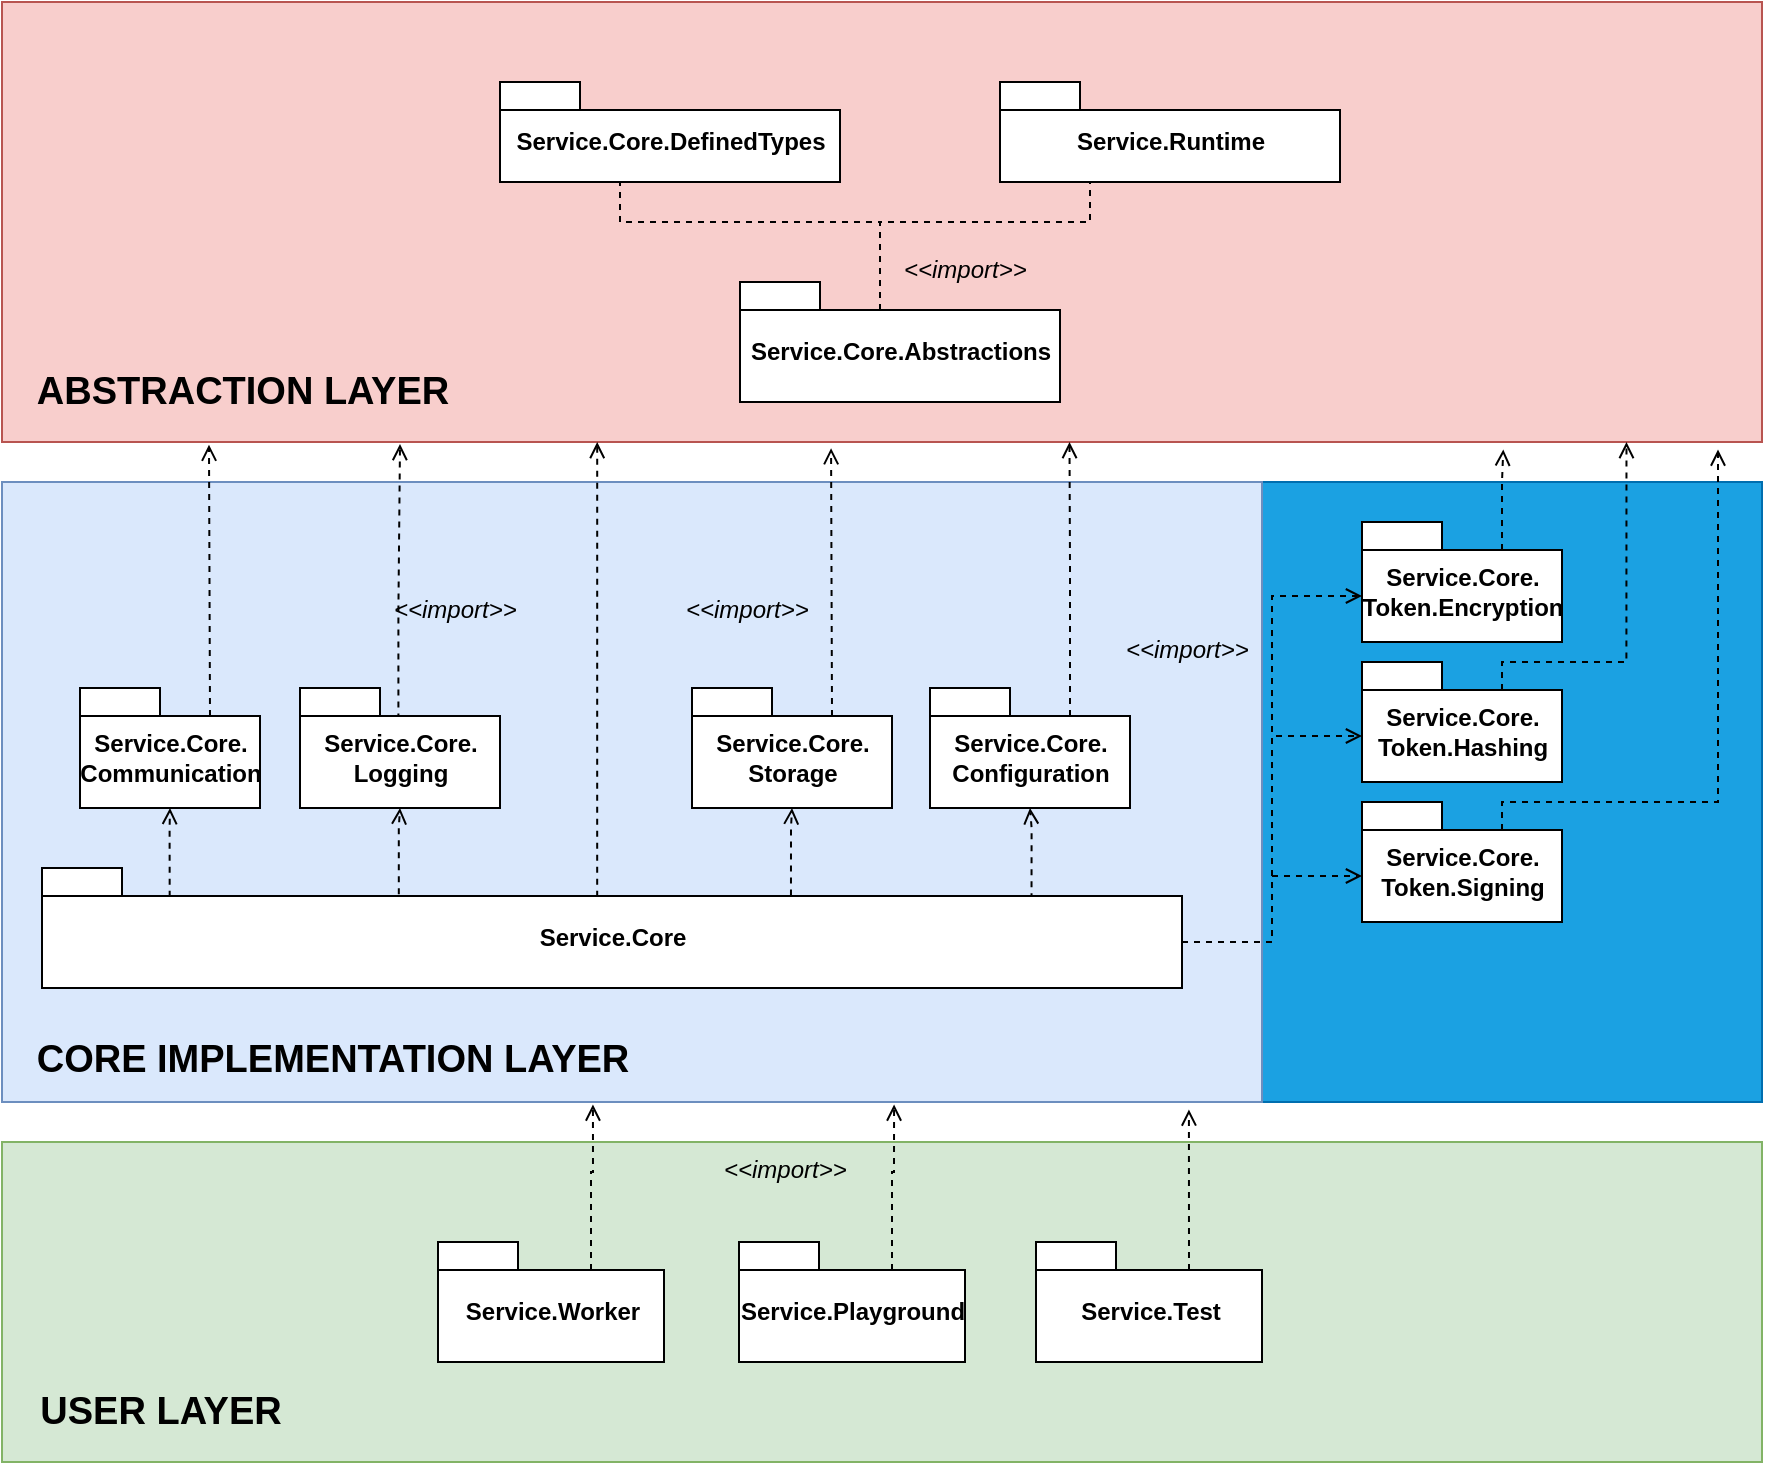 <mxfile version="16.1.0" type="device"><diagram id="ZwQQ2EDzW85hbn4ZTUDK" name="Page-1"><mxGraphModel dx="1887" dy="1025" grid="1" gridSize="10" guides="1" tooltips="1" connect="1" arrows="1" fold="1" page="1" pageScale="1" pageWidth="827" pageHeight="1169" math="0" shadow="0"><root><mxCell id="0"/><mxCell id="1" parent="0"/><mxCell id="WyScZlvYbyAhO4eOMzPr-47" value="" style="html=1;fillColor=#d5e8d4;strokeColor=#82b366;" vertex="1" parent="1"><mxGeometry x="130" y="640" width="880" height="160" as="geometry"/></mxCell><mxCell id="WyScZlvYbyAhO4eOMzPr-43" value="" style="html=1;fillColor=#1ba1e2;strokeColor=#006EAF;fontColor=#ffffff;" vertex="1" parent="1"><mxGeometry x="760" y="310" width="250" height="310" as="geometry"/></mxCell><mxCell id="WyScZlvYbyAhO4eOMzPr-41" value="" style="html=1;fillColor=#dae8fc;strokeColor=#6c8ebf;" vertex="1" parent="1"><mxGeometry x="130" y="310" width="630" height="310" as="geometry"/></mxCell><mxCell id="WyScZlvYbyAhO4eOMzPr-4" value="" style="html=1;fillColor=#f8cecc;strokeColor=#b85450;" vertex="1" parent="1"><mxGeometry x="130" y="70" width="880" height="220" as="geometry"/></mxCell><mxCell id="WyScZlvYbyAhO4eOMzPr-5" style="edgeStyle=orthogonalEdgeStyle;rounded=0;orthogonalLoop=1;jettySize=auto;html=1;exitX=0;exitY=0;exitDx=100;exitDy=14;exitPerimeter=0;entryX=0.588;entryY=1;entryDx=0;entryDy=0;entryPerimeter=0;dashed=1;endArrow=open;endFill=0;" edge="1" parent="1" source="WyScZlvYbyAhO4eOMzPr-1" target="WyScZlvYbyAhO4eOMzPr-3"><mxGeometry relative="1" as="geometry"><Array as="points"><mxPoint x="569" y="224"/><mxPoint x="569" y="180"/><mxPoint x="439" y="180"/><mxPoint x="439" y="150"/></Array></mxGeometry></mxCell><mxCell id="WyScZlvYbyAhO4eOMzPr-15" style="edgeStyle=orthogonalEdgeStyle;rounded=0;orthogonalLoop=1;jettySize=auto;html=1;exitX=0;exitY=0;exitDx=100;exitDy=14;exitPerimeter=0;entryX=0.5;entryY=1;entryDx=0;entryDy=0;entryPerimeter=0;dashed=1;endArrow=open;endFill=0;" edge="1" parent="1" source="WyScZlvYbyAhO4eOMzPr-1" target="WyScZlvYbyAhO4eOMzPr-13"><mxGeometry relative="1" as="geometry"><Array as="points"><mxPoint x="569" y="224"/><mxPoint x="569" y="180"/><mxPoint x="674" y="180"/><mxPoint x="674" y="150"/></Array></mxGeometry></mxCell><mxCell id="WyScZlvYbyAhO4eOMzPr-1" value="Service.Core.Abstractions" style="shape=folder;fontStyle=1;spacingTop=10;tabWidth=40;tabHeight=14;tabPosition=left;html=1;" vertex="1" parent="1"><mxGeometry x="499" y="210" width="160" height="60" as="geometry"/></mxCell><mxCell id="WyScZlvYbyAhO4eOMzPr-3" value="Service.Core.DefinedTypes" style="shape=folder;fontStyle=1;spacingTop=10;tabWidth=40;tabHeight=14;tabPosition=left;html=1;" vertex="1" parent="1"><mxGeometry x="379" y="110" width="170" height="50" as="geometry"/></mxCell><mxCell id="WyScZlvYbyAhO4eOMzPr-6" value="&lt;i&gt;&amp;lt;&amp;lt;import&amp;gt;&amp;gt;&lt;/i&gt;" style="text;whiteSpace=wrap;html=1;" vertex="1" parent="1"><mxGeometry x="579" y="190" width="90" height="30" as="geometry"/></mxCell><mxCell id="WyScZlvYbyAhO4eOMzPr-22" style="edgeStyle=orthogonalEdgeStyle;rounded=0;orthogonalLoop=1;jettySize=auto;html=1;exitX=0.112;exitY=0.239;exitDx=0;exitDy=0;exitPerimeter=0;entryX=0.5;entryY=1;entryDx=0;entryDy=0;entryPerimeter=0;dashed=1;endArrow=open;endFill=0;" edge="1" parent="1" source="WyScZlvYbyAhO4eOMzPr-7" target="WyScZlvYbyAhO4eOMzPr-10"><mxGeometry relative="1" as="geometry"/></mxCell><mxCell id="WyScZlvYbyAhO4eOMzPr-23" style="edgeStyle=orthogonalEdgeStyle;rounded=0;orthogonalLoop=1;jettySize=auto;html=1;exitX=0.313;exitY=0.219;exitDx=0;exitDy=0;exitPerimeter=0;entryX=0.5;entryY=1;entryDx=0;entryDy=0;entryPerimeter=0;dashed=1;endArrow=open;endFill=0;" edge="1" parent="1" source="WyScZlvYbyAhO4eOMzPr-7" target="WyScZlvYbyAhO4eOMzPr-11"><mxGeometry relative="1" as="geometry"/></mxCell><mxCell id="WyScZlvYbyAhO4eOMzPr-24" style="edgeStyle=orthogonalEdgeStyle;rounded=0;orthogonalLoop=1;jettySize=auto;html=1;exitX=0.657;exitY=0.229;exitDx=0;exitDy=0;exitPerimeter=0;entryX=0.5;entryY=1;entryDx=0;entryDy=0;entryPerimeter=0;dashed=1;endArrow=open;endFill=0;" edge="1" parent="1" source="WyScZlvYbyAhO4eOMzPr-7" target="WyScZlvYbyAhO4eOMzPr-12"><mxGeometry relative="1" as="geometry"/></mxCell><mxCell id="WyScZlvYbyAhO4eOMzPr-25" style="edgeStyle=orthogonalEdgeStyle;rounded=0;orthogonalLoop=1;jettySize=auto;html=1;exitX=0.868;exitY=0.26;exitDx=0;exitDy=0;exitPerimeter=0;entryX=0.5;entryY=1;entryDx=0;entryDy=0;entryPerimeter=0;dashed=1;endArrow=open;endFill=0;" edge="1" parent="1" source="WyScZlvYbyAhO4eOMzPr-7" target="WyScZlvYbyAhO4eOMzPr-19"><mxGeometry relative="1" as="geometry"/></mxCell><mxCell id="WyScZlvYbyAhO4eOMzPr-26" style="edgeStyle=orthogonalEdgeStyle;rounded=0;orthogonalLoop=1;jettySize=auto;html=1;exitX=0.487;exitY=0.239;exitDx=0;exitDy=0;exitPerimeter=0;dashed=1;endArrow=open;endFill=0;" edge="1" parent="1" source="WyScZlvYbyAhO4eOMzPr-7"><mxGeometry relative="1" as="geometry"><mxPoint x="428" y="290" as="targetPoint"/><Array as="points"><mxPoint x="428" y="290"/></Array></mxGeometry></mxCell><mxCell id="WyScZlvYbyAhO4eOMzPr-35" style="edgeStyle=orthogonalEdgeStyle;rounded=0;orthogonalLoop=1;jettySize=auto;html=1;exitX=0;exitY=0;exitDx=570;exitDy=37;exitPerimeter=0;entryX=0;entryY=0;entryDx=0;entryDy=37;entryPerimeter=0;dashed=1;endArrow=open;endFill=0;" edge="1" parent="1" source="WyScZlvYbyAhO4eOMzPr-7" target="WyScZlvYbyAhO4eOMzPr-31"><mxGeometry relative="1" as="geometry"/></mxCell><mxCell id="WyScZlvYbyAhO4eOMzPr-36" style="edgeStyle=orthogonalEdgeStyle;rounded=0;orthogonalLoop=1;jettySize=auto;html=1;exitX=0;exitY=0;exitDx=570;exitDy=37;exitPerimeter=0;entryX=0;entryY=0;entryDx=0;entryDy=37;entryPerimeter=0;dashed=1;endArrow=open;endFill=0;" edge="1" parent="1" source="WyScZlvYbyAhO4eOMzPr-7" target="WyScZlvYbyAhO4eOMzPr-30"><mxGeometry relative="1" as="geometry"/></mxCell><mxCell id="WyScZlvYbyAhO4eOMzPr-37" style="edgeStyle=orthogonalEdgeStyle;rounded=0;orthogonalLoop=1;jettySize=auto;html=1;exitX=0;exitY=0;exitDx=570;exitDy=37;exitPerimeter=0;entryX=0;entryY=0;entryDx=0;entryDy=37;entryPerimeter=0;dashed=1;endArrow=open;endFill=0;" edge="1" parent="1" source="WyScZlvYbyAhO4eOMzPr-7" target="WyScZlvYbyAhO4eOMzPr-29"><mxGeometry relative="1" as="geometry"/></mxCell><mxCell id="WyScZlvYbyAhO4eOMzPr-7" value="Service.Core" style="shape=folder;fontStyle=1;spacingTop=10;tabWidth=40;tabHeight=14;tabPosition=left;html=1;" vertex="1" parent="1"><mxGeometry x="150" y="503" width="570" height="60" as="geometry"/></mxCell><mxCell id="WyScZlvYbyAhO4eOMzPr-8" value="&lt;b style=&quot;font-size: 19px;&quot;&gt;ABSTRACTION LAYER&lt;/b&gt;" style="text;html=1;align=center;verticalAlign=middle;resizable=0;points=[];autosize=1;strokeColor=none;fillColor=none;fontSize=19;" vertex="1" parent="1"><mxGeometry x="140" y="250" width="220" height="30" as="geometry"/></mxCell><mxCell id="WyScZlvYbyAhO4eOMzPr-16" style="edgeStyle=orthogonalEdgeStyle;rounded=0;orthogonalLoop=1;jettySize=auto;html=1;exitX=0;exitY=0;exitDx=65;exitDy=14;exitPerimeter=0;entryX=0.123;entryY=1.006;entryDx=0;entryDy=0;entryPerimeter=0;dashed=1;endArrow=open;endFill=0;" edge="1" parent="1" source="WyScZlvYbyAhO4eOMzPr-10"><mxGeometry relative="1" as="geometry"><mxPoint x="233.495" y="291.32" as="targetPoint"/></mxGeometry></mxCell><mxCell id="WyScZlvYbyAhO4eOMzPr-10" value="&lt;div&gt;Service.Core.&lt;/div&gt;&lt;div&gt;Communication&lt;/div&gt;" style="shape=folder;fontStyle=1;spacingTop=10;tabWidth=40;tabHeight=14;tabPosition=left;html=1;" vertex="1" parent="1"><mxGeometry x="169" y="413" width="90" height="60" as="geometry"/></mxCell><mxCell id="WyScZlvYbyAhO4eOMzPr-17" style="edgeStyle=orthogonalEdgeStyle;rounded=0;orthogonalLoop=1;jettySize=auto;html=1;exitX=0.492;exitY=0.262;exitDx=0;exitDy=0;exitPerimeter=0;dashed=1;endArrow=open;endFill=0;" edge="1" parent="1" source="WyScZlvYbyAhO4eOMzPr-11"><mxGeometry relative="1" as="geometry"><mxPoint x="329" y="291" as="targetPoint"/><Array as="points"><mxPoint x="328" y="374"/></Array></mxGeometry></mxCell><mxCell id="WyScZlvYbyAhO4eOMzPr-11" value="&lt;div&gt;Service.Core.&lt;/div&gt;&lt;div&gt;Logging&lt;/div&gt;" style="shape=folder;fontStyle=1;spacingTop=10;tabWidth=40;tabHeight=14;tabPosition=left;html=1;" vertex="1" parent="1"><mxGeometry x="279" y="413" width="100" height="60" as="geometry"/></mxCell><mxCell id="WyScZlvYbyAhO4eOMzPr-18" style="edgeStyle=orthogonalEdgeStyle;rounded=0;orthogonalLoop=1;jettySize=auto;html=1;exitX=0;exitY=0;exitDx=70;exitDy=14;exitPerimeter=0;entryX=0.539;entryY=1.014;entryDx=0;entryDy=0;entryPerimeter=0;dashed=1;endArrow=open;endFill=0;" edge="1" parent="1" source="WyScZlvYbyAhO4eOMzPr-12"><mxGeometry relative="1" as="geometry"><mxPoint x="544.535" y="293.08" as="targetPoint"/></mxGeometry></mxCell><mxCell id="WyScZlvYbyAhO4eOMzPr-12" value="&lt;div&gt;Service.Core.&lt;/div&gt;&lt;div&gt;Storage&lt;/div&gt;" style="shape=folder;fontStyle=1;spacingTop=10;tabWidth=40;tabHeight=14;tabPosition=left;html=1;" vertex="1" parent="1"><mxGeometry x="475" y="413" width="100" height="60" as="geometry"/></mxCell><mxCell id="WyScZlvYbyAhO4eOMzPr-13" value="Service.Runtime" style="shape=folder;fontStyle=1;spacingTop=10;tabWidth=40;tabHeight=14;tabPosition=left;html=1;" vertex="1" parent="1"><mxGeometry x="629" y="110" width="170" height="50" as="geometry"/></mxCell><mxCell id="WyScZlvYbyAhO4eOMzPr-20" style="edgeStyle=orthogonalEdgeStyle;rounded=0;orthogonalLoop=1;jettySize=auto;html=1;exitX=0;exitY=0;exitDx=70;exitDy=14;exitPerimeter=0;entryX=0.75;entryY=1;entryDx=0;entryDy=0;dashed=1;endArrow=open;endFill=0;" edge="1" parent="1" source="WyScZlvYbyAhO4eOMzPr-19"><mxGeometry relative="1" as="geometry"><mxPoint x="663.75" y="290" as="targetPoint"/></mxGeometry></mxCell><mxCell id="WyScZlvYbyAhO4eOMzPr-19" value="&lt;div&gt;Service.Core.&lt;/div&gt;&lt;div&gt;Configuration&lt;/div&gt;" style="shape=folder;fontStyle=1;spacingTop=10;tabWidth=40;tabHeight=14;tabPosition=left;html=1;" vertex="1" parent="1"><mxGeometry x="594" y="413" width="100" height="60" as="geometry"/></mxCell><mxCell id="WyScZlvYbyAhO4eOMzPr-32" style="edgeStyle=orthogonalEdgeStyle;rounded=0;orthogonalLoop=1;jettySize=auto;html=1;exitX=0;exitY=0;exitDx=70;exitDy=14;exitPerimeter=0;entryX=0.853;entryY=1.017;entryDx=0;entryDy=0;entryPerimeter=0;dashed=1;endArrow=open;endFill=0;" edge="1" parent="1" source="WyScZlvYbyAhO4eOMzPr-29" target="WyScZlvYbyAhO4eOMzPr-4"><mxGeometry relative="1" as="geometry"/></mxCell><mxCell id="WyScZlvYbyAhO4eOMzPr-29" value="&lt;div&gt;Service.Core.&lt;/div&gt;&lt;div&gt;Token.Encryption&lt;/div&gt;" style="shape=folder;fontStyle=1;spacingTop=10;tabWidth=40;tabHeight=14;tabPosition=left;html=1;" vertex="1" parent="1"><mxGeometry x="810" y="330" width="100" height="60" as="geometry"/></mxCell><mxCell id="WyScZlvYbyAhO4eOMzPr-33" style="edgeStyle=orthogonalEdgeStyle;rounded=0;orthogonalLoop=1;jettySize=auto;html=1;exitX=0;exitY=0;exitDx=70;exitDy=14;exitPerimeter=0;entryX=0.923;entryY=1;entryDx=0;entryDy=0;entryPerimeter=0;dashed=1;endArrow=open;endFill=0;" edge="1" parent="1" source="WyScZlvYbyAhO4eOMzPr-30" target="WyScZlvYbyAhO4eOMzPr-4"><mxGeometry relative="1" as="geometry"><Array as="points"><mxPoint x="880" y="400"/><mxPoint x="942" y="400"/></Array></mxGeometry></mxCell><mxCell id="WyScZlvYbyAhO4eOMzPr-30" value="&lt;div&gt;Service.Core.&lt;/div&gt;&lt;div&gt;Token.Hashing&lt;/div&gt;" style="shape=folder;fontStyle=1;spacingTop=10;tabWidth=40;tabHeight=14;tabPosition=left;html=1;" vertex="1" parent="1"><mxGeometry x="810" y="400" width="100" height="60" as="geometry"/></mxCell><mxCell id="WyScZlvYbyAhO4eOMzPr-34" style="edgeStyle=orthogonalEdgeStyle;rounded=0;orthogonalLoop=1;jettySize=auto;html=1;exitX=0;exitY=0;exitDx=70;exitDy=14;exitPerimeter=0;entryX=0.975;entryY=1.017;entryDx=0;entryDy=0;entryPerimeter=0;dashed=1;endArrow=open;endFill=0;" edge="1" parent="1" source="WyScZlvYbyAhO4eOMzPr-31" target="WyScZlvYbyAhO4eOMzPr-4"><mxGeometry relative="1" as="geometry"><Array as="points"><mxPoint x="880" y="470"/><mxPoint x="988" y="470"/></Array></mxGeometry></mxCell><mxCell id="WyScZlvYbyAhO4eOMzPr-31" value="&lt;div&gt;Service.Core.&lt;/div&gt;&lt;div&gt;Token.Signing&lt;/div&gt;" style="shape=folder;fontStyle=1;spacingTop=10;tabWidth=40;tabHeight=14;tabPosition=left;html=1;" vertex="1" parent="1"><mxGeometry x="810" y="470" width="100" height="60" as="geometry"/></mxCell><mxCell id="WyScZlvYbyAhO4eOMzPr-38" value="&lt;i&gt;&amp;lt;&amp;lt;import&amp;gt;&amp;gt;&lt;/i&gt;" style="text;whiteSpace=wrap;html=1;" vertex="1" parent="1"><mxGeometry x="324" y="360" width="90" height="30" as="geometry"/></mxCell><mxCell id="WyScZlvYbyAhO4eOMzPr-39" value="&lt;i&gt;&amp;lt;&amp;lt;import&amp;gt;&amp;gt;&lt;/i&gt;" style="text;whiteSpace=wrap;html=1;" vertex="1" parent="1"><mxGeometry x="470" y="360" width="90" height="30" as="geometry"/></mxCell><mxCell id="WyScZlvYbyAhO4eOMzPr-40" value="&lt;i&gt;&amp;lt;&amp;lt;import&amp;gt;&amp;gt;&lt;/i&gt;" style="text;whiteSpace=wrap;html=1;" vertex="1" parent="1"><mxGeometry x="690" y="380" width="90" height="30" as="geometry"/></mxCell><mxCell id="WyScZlvYbyAhO4eOMzPr-42" value="&lt;b&gt;CORE IMPLEMENTATION LAYER&lt;/b&gt;" style="text;html=1;align=center;verticalAlign=middle;resizable=0;points=[];autosize=1;strokeColor=none;fillColor=none;fontSize=19;" vertex="1" parent="1"><mxGeometry x="140" y="584" width="310" height="30" as="geometry"/></mxCell><mxCell id="WyScZlvYbyAhO4eOMzPr-48" style="edgeStyle=orthogonalEdgeStyle;rounded=0;orthogonalLoop=1;jettySize=auto;html=1;exitX=0;exitY=0;exitDx=76.5;exitDy=14;exitPerimeter=0;entryX=0.469;entryY=1.004;entryDx=0;entryDy=0;entryPerimeter=0;dashed=1;fontSize=19;endArrow=open;endFill=0;" edge="1" parent="1" source="WyScZlvYbyAhO4eOMzPr-44" target="WyScZlvYbyAhO4eOMzPr-41"><mxGeometry relative="1" as="geometry"/></mxCell><mxCell id="WyScZlvYbyAhO4eOMzPr-44" value="Service.Worker" style="shape=folder;fontStyle=1;spacingTop=10;tabWidth=40;tabHeight=14;tabPosition=left;html=1;" vertex="1" parent="1"><mxGeometry x="348" y="690" width="113" height="60" as="geometry"/></mxCell><mxCell id="WyScZlvYbyAhO4eOMzPr-49" style="edgeStyle=orthogonalEdgeStyle;rounded=0;orthogonalLoop=1;jettySize=auto;html=1;exitX=0;exitY=0;exitDx=76.5;exitDy=14;exitPerimeter=0;entryX=0.708;entryY=1.004;entryDx=0;entryDy=0;entryPerimeter=0;dashed=1;fontSize=19;endArrow=open;endFill=0;" edge="1" parent="1" source="WyScZlvYbyAhO4eOMzPr-45" target="WyScZlvYbyAhO4eOMzPr-41"><mxGeometry relative="1" as="geometry"/></mxCell><mxCell id="WyScZlvYbyAhO4eOMzPr-45" value="Service.Playground" style="shape=folder;fontStyle=1;spacingTop=10;tabWidth=40;tabHeight=14;tabPosition=left;html=1;" vertex="1" parent="1"><mxGeometry x="498.5" y="690" width="113" height="60" as="geometry"/></mxCell><mxCell id="WyScZlvYbyAhO4eOMzPr-50" style="edgeStyle=orthogonalEdgeStyle;rounded=0;orthogonalLoop=1;jettySize=auto;html=1;exitX=0;exitY=0;exitDx=76.5;exitDy=14;exitPerimeter=0;entryX=0.942;entryY=1.012;entryDx=0;entryDy=0;entryPerimeter=0;dashed=1;fontSize=19;endArrow=open;endFill=0;" edge="1" parent="1" source="WyScZlvYbyAhO4eOMzPr-46" target="WyScZlvYbyAhO4eOMzPr-41"><mxGeometry relative="1" as="geometry"/></mxCell><mxCell id="WyScZlvYbyAhO4eOMzPr-46" value="Service.Test" style="shape=folder;fontStyle=1;spacingTop=10;tabWidth=40;tabHeight=14;tabPosition=left;html=1;" vertex="1" parent="1"><mxGeometry x="647" y="690" width="113" height="60" as="geometry"/></mxCell><mxCell id="WyScZlvYbyAhO4eOMzPr-51" value="&lt;i&gt;&amp;lt;&amp;lt;import&amp;gt;&amp;gt;&lt;/i&gt;" style="text;whiteSpace=wrap;html=1;" vertex="1" parent="1"><mxGeometry x="489" y="640" width="90" height="30" as="geometry"/></mxCell><mxCell id="WyScZlvYbyAhO4eOMzPr-52" value="&lt;b&gt;USER LAYER&lt;/b&gt;" style="text;html=1;align=center;verticalAlign=middle;resizable=0;points=[];autosize=1;strokeColor=none;fillColor=none;fontSize=19;" vertex="1" parent="1"><mxGeometry x="139" y="760" width="140" height="30" as="geometry"/></mxCell></root></mxGraphModel></diagram></mxfile>